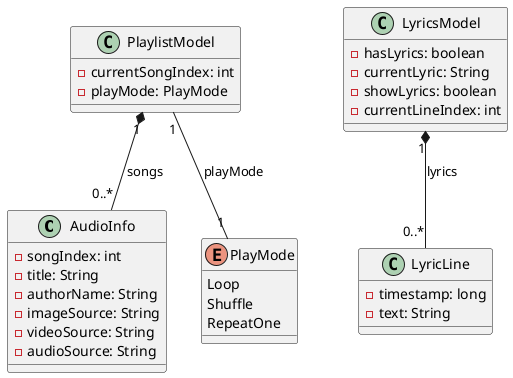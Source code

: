 @startuml MySongPlayer Domain Model

class AudioInfo {
    - songIndex: int
    - title: String
    - authorName: String
    - imageSource: String
    - videoSource: String
    - audioSource: String
}

class PlaylistModel {
    - currentSongIndex: int
    - playMode: PlayMode
}

class LyricsModel {
    - hasLyrics: boolean
    - currentLyric: String
    - showLyrics: boolean
    - currentLineIndex: int
}

class LyricLine {
    - timestamp: long
    - text: String
}

enum PlayMode {
    Loop
    Shuffle
    RepeatOne
}

PlaylistModel "1" *-- "0..*" AudioInfo : songs
PlaylistModel "1" -- "1" PlayMode : playMode
LyricsModel "1" *-- "0..*" LyricLine : lyrics

@enduml
